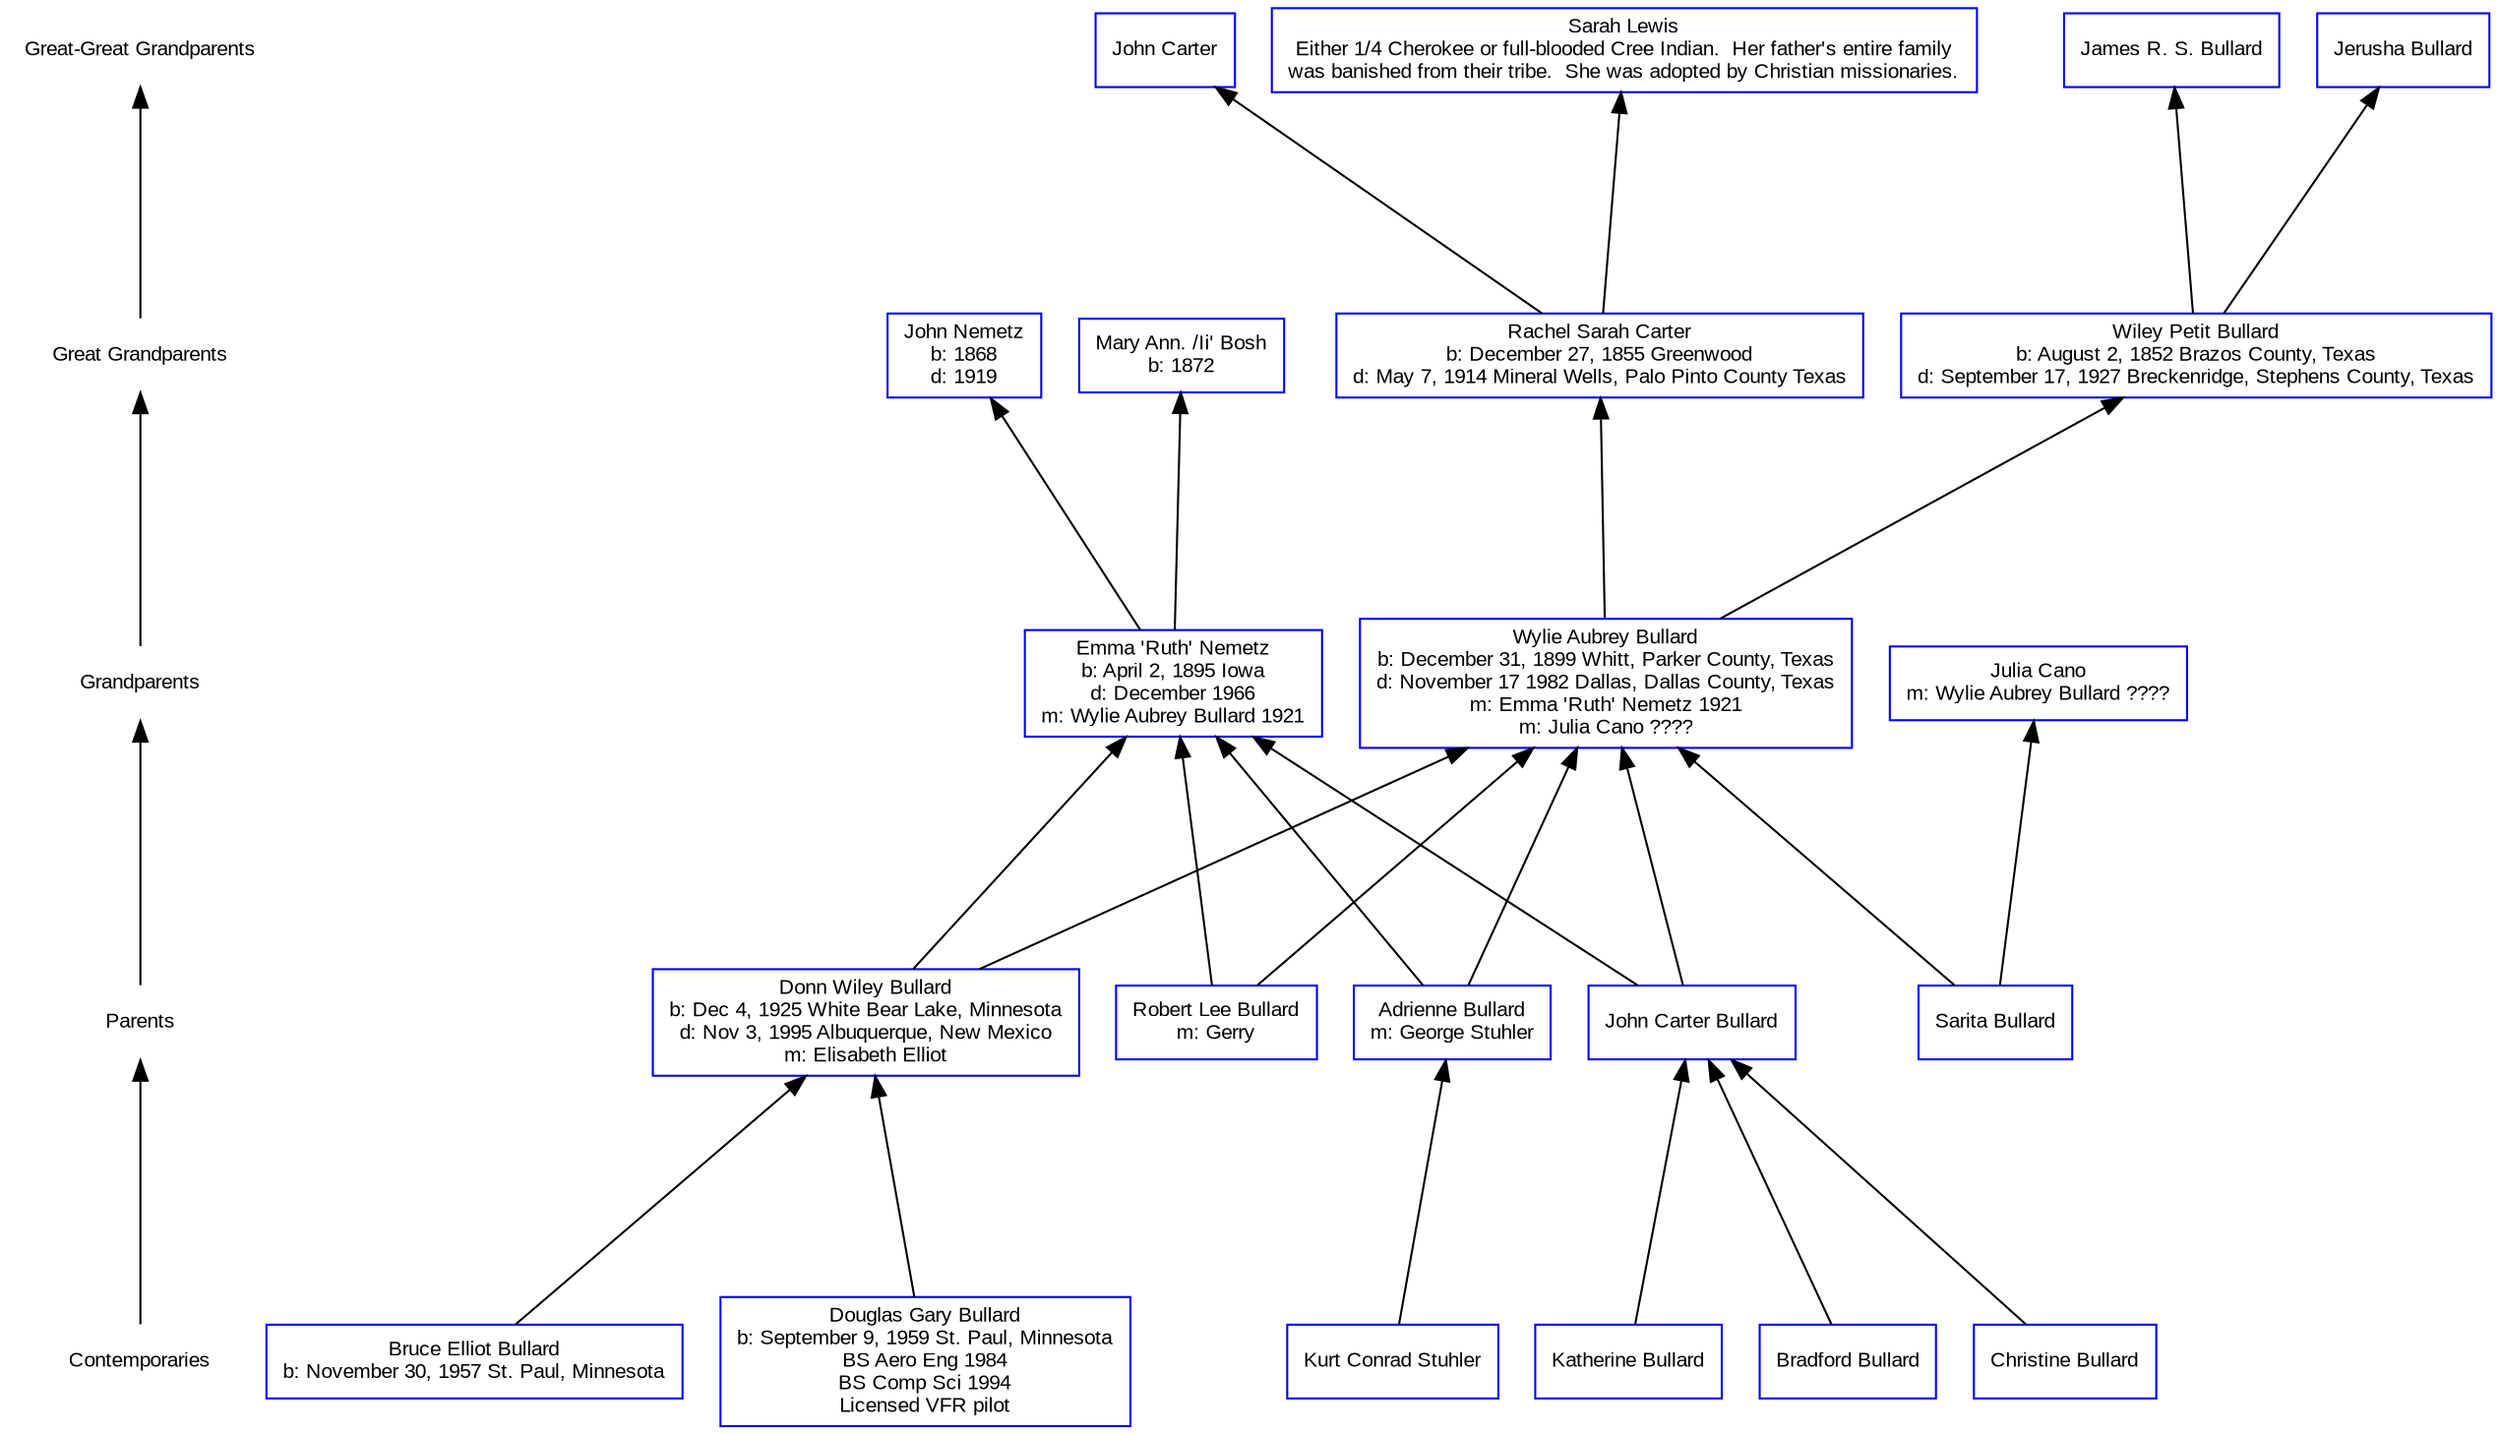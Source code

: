 //Header
digraph G {
node [shape=box,fontname="Arial",fontsize="10"];
edge [fontname="Arial",fontsize="8"];
ranksep=1.5;
rankdir=BT;
concentrate=true;

//Ranking Enumeration
node [shape=plaintext,fontname="Arial",fontsize="10"];
{ "Contemporaries" -> "Parents" -> "Grandparents" -> "Great Grandparents" -> "Great-Great Grandparents" }

//Declarations
Adrienne_Stuhler [label="Adrienne Bullard\nm: George Stuhler" shape=rectangle color="blue"];
Bradford_Bullard [label="Bradford Bullard" shape=rectangle color="blue"];
Christine_Bullard [label="Christine Bullard" shape=rectangle color="blue"];
James_Bullard [label="James R. S. Bullard" shape=rectangle color="blue"];
Jerusha_Bullard [label="Jerusha Bullard" shape=rectangle color="blue"];
John_Carter [label="John Carter" shape=rectangle color="blue"];
John_Carter_Bullard [label="John Carter Bullard" shape=rectangle color="blue"];
John_Nemetz [label="John Nemetz\nb: 1868\nd: 1919" shape=rectangle color="blue"];
Julia_Cano [label="Julia Cano\nm: Wylie Aubrey Bullard ????" shape=rectangle color="blue"];
Katherine_Bullard [label="Katherine Bullard" shape=rectangle color="blue"];
Kurt_Stuhler [label="Kurt Conrad Stuhler" shape=rectangle color="blue"];
Mary_Ann_Bosh [label="Mary Ann. /Ii' Bosh\nb: 1872" shape=rectangle color="blue"];
Rachel_Sarah_Carter [label="Rachel Sarah Carter\nb: December 27, 1855 Greenwood\nd: May 7, 1914 Mineral Wells, Palo Pinto County Texas" shape=rectangle color="blue"];
Robert_Lee_Bullard [label="Robert Lee Bullard\nm: Gerry" shape=rectangle color="blue"];
Ruth_Nemetz [label="Emma 'Ruth' Nemetz\nb: April 2, 1895 Iowa\nd: December 1966\nm: Wylie Aubrey Bullard 1921" shape=rectangle color="blue"];
Sarah_Lewis [label="Sarah Lewis\nEither 1/4 Cherokee or full-blooded Cree Indian.  Her father's entire family\nwas banished from their tribe.  She was adopted by Christian missionaries." shape=rectangle color="blue"];
Sarita_Bullard [label="Sarita Bullard" shape=rectangle color="blue"];
Wiley_Petit_Bullard [label="Wiley Petit Bullard\nb: August 2, 1852 Brazos County, Texas\nd: September 17, 1927 Breckenridge, Stephens County, Texas" shape=rectangle color="blue"];
Wylie_Aubrey_Bullard [label="Wylie Aubrey Bullard\nb: December 31, 1899 Whitt, Parker County, Texas\nd: November 17 1982 Dallas, Dallas County, Texas\nm: Emma 'Ruth' Nemetz 1921\nm: Julia Cano ????" shape=rectangle color="blue"];
bruce_bullard [label="Bruce Elliot Bullard\nb: November 30, 1957 St. Paul, Minnesota" shape=rectangle color="blue"];
donn_bullard [label="Donn Wiley Bullard\nb: Dec 4, 1925 White Bear Lake, Minnesota\nd: Nov 3, 1995 Albuquerque, New Mexico\nm: Elisabeth Elliot" shape=rectangle color="blue"];
douglas_bullard [label="Douglas Gary Bullard\nb: September 9, 1959 St. Paul, Minnesota\nBS Aero Eng 1984\nBS Comp Sci 1994\nLicensed VFR pilot" shape=rectangle color="blue"];


//Ranking groupings
{ rank = same; "Contemporaries"; "Bradford_Bullard"; "Christine_Bullard"; "Katherine_Bullard"; "Kurt_Stuhler"; "bruce_bullard"; "douglas_bullard"; }
{ rank = same; "Parents"; "Adrienne_Stuhler"; "John_Carter_Bullard"; "Robert_Lee_Bullard"; "Sarita_Bullard"; "donn_bullard"; }
{ rank = same; "Grandparents"; "Julia_Cano"; "Ruth_Nemetz"; "Wylie_Aubrey_Bullard"; }
{ rank = same; "Great Grandparents"; "John_Nemetz"; "Mary_Ann_Bosh"; "Rachel_Sarah_Carter"; "Wiley_Petit_Bullard"; }
{ rank = same; "Great-Great Grandparents"; "James_Bullard"; "Jerusha_Bullard"; "John_Carter"; "Sarah_Lewis"; }


//Dependencies
Adrienne_Stuhler -> Ruth_Nemetz;
Adrienne_Stuhler -> Wylie_Aubrey_Bullard;
Bradford_Bullard -> John_Carter_Bullard;
Christine_Bullard -> John_Carter_Bullard;
John_Carter_Bullard -> Ruth_Nemetz;
John_Carter_Bullard -> Wylie_Aubrey_Bullard;
Katherine_Bullard -> John_Carter_Bullard;
Kurt_Stuhler -> Adrienne_Stuhler;
Rachel_Sarah_Carter -> John_Carter;
Rachel_Sarah_Carter -> Sarah_Lewis;
Robert_Lee_Bullard -> Ruth_Nemetz;
Robert_Lee_Bullard -> Wylie_Aubrey_Bullard;
Ruth_Nemetz -> John_Nemetz;
Ruth_Nemetz -> Mary_Ann_Bosh;
Sarita_Bullard -> Julia_Cano;
Sarita_Bullard -> Wylie_Aubrey_Bullard;
Wiley_Petit_Bullard -> James_Bullard;
Wiley_Petit_Bullard -> Jerusha_Bullard;
Wylie_Aubrey_Bullard -> Rachel_Sarah_Carter;
Wylie_Aubrey_Bullard -> Wiley_Petit_Bullard;
bruce_bullard -> donn_bullard;
donn_bullard -> Ruth_Nemetz;
donn_bullard -> Wylie_Aubrey_Bullard;
douglas_bullard -> donn_bullard;


}
